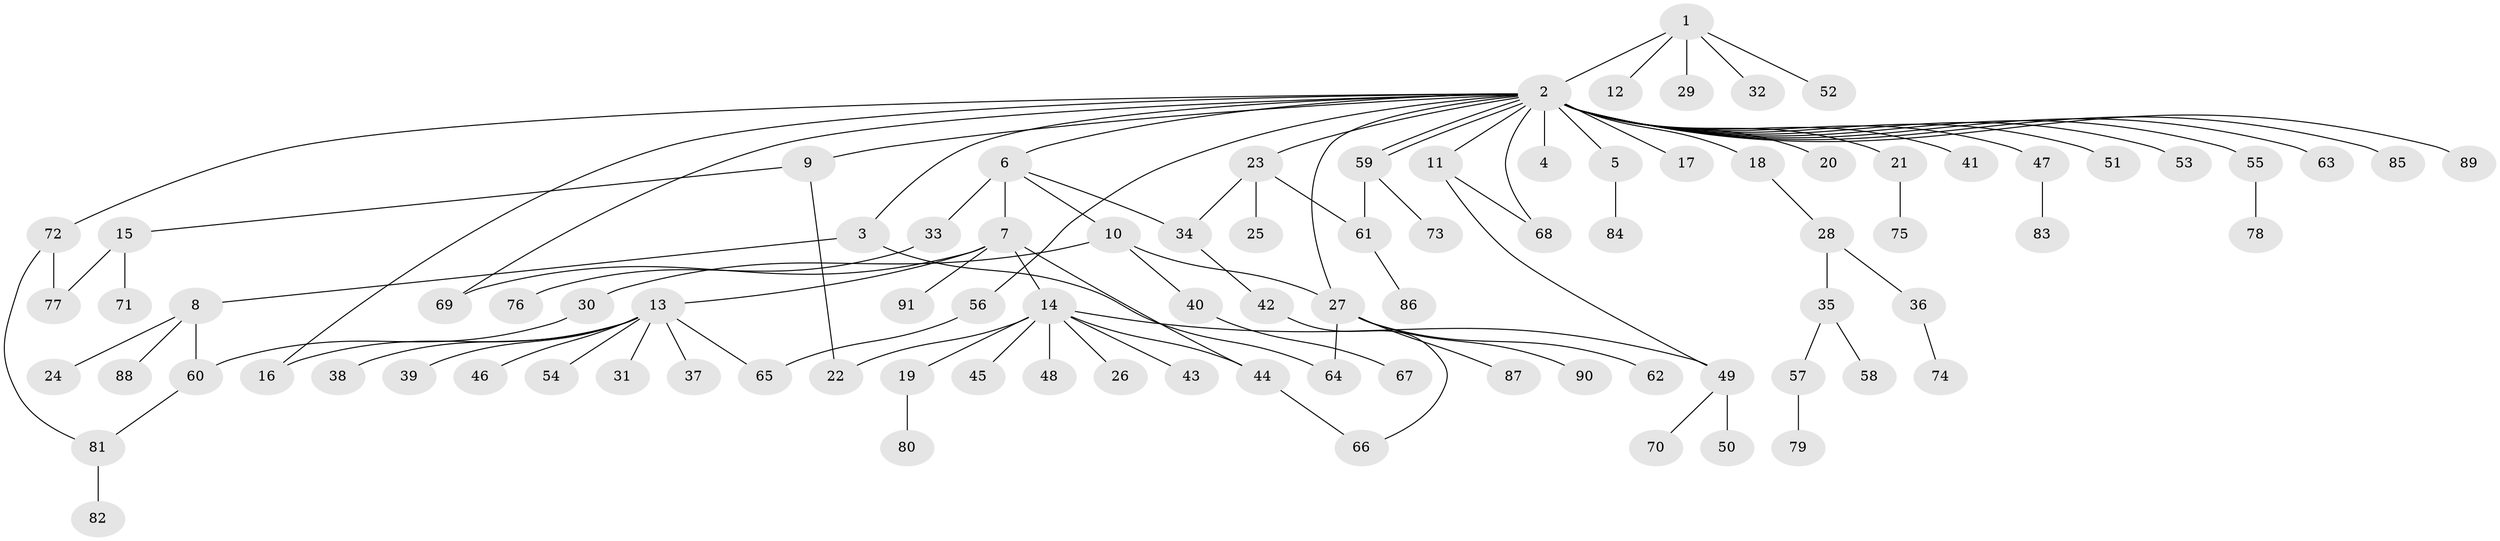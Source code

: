 // Generated by graph-tools (version 1.1) at 2025/35/03/09/25 02:35:37]
// undirected, 91 vertices, 106 edges
graph export_dot {
graph [start="1"]
  node [color=gray90,style=filled];
  1;
  2;
  3;
  4;
  5;
  6;
  7;
  8;
  9;
  10;
  11;
  12;
  13;
  14;
  15;
  16;
  17;
  18;
  19;
  20;
  21;
  22;
  23;
  24;
  25;
  26;
  27;
  28;
  29;
  30;
  31;
  32;
  33;
  34;
  35;
  36;
  37;
  38;
  39;
  40;
  41;
  42;
  43;
  44;
  45;
  46;
  47;
  48;
  49;
  50;
  51;
  52;
  53;
  54;
  55;
  56;
  57;
  58;
  59;
  60;
  61;
  62;
  63;
  64;
  65;
  66;
  67;
  68;
  69;
  70;
  71;
  72;
  73;
  74;
  75;
  76;
  77;
  78;
  79;
  80;
  81;
  82;
  83;
  84;
  85;
  86;
  87;
  88;
  89;
  90;
  91;
  1 -- 2;
  1 -- 12;
  1 -- 29;
  1 -- 32;
  1 -- 52;
  2 -- 3;
  2 -- 4;
  2 -- 5;
  2 -- 6;
  2 -- 9;
  2 -- 11;
  2 -- 16;
  2 -- 17;
  2 -- 18;
  2 -- 20;
  2 -- 21;
  2 -- 23;
  2 -- 27;
  2 -- 41;
  2 -- 47;
  2 -- 51;
  2 -- 53;
  2 -- 55;
  2 -- 56;
  2 -- 59;
  2 -- 59;
  2 -- 63;
  2 -- 68;
  2 -- 69;
  2 -- 72;
  2 -- 85;
  2 -- 89;
  3 -- 8;
  3 -- 64;
  5 -- 84;
  6 -- 7;
  6 -- 10;
  6 -- 33;
  6 -- 34;
  7 -- 13;
  7 -- 14;
  7 -- 44;
  7 -- 69;
  7 -- 91;
  8 -- 24;
  8 -- 60;
  8 -- 88;
  9 -- 15;
  9 -- 22;
  10 -- 27;
  10 -- 30;
  10 -- 40;
  11 -- 49;
  11 -- 68;
  13 -- 16;
  13 -- 31;
  13 -- 37;
  13 -- 38;
  13 -- 39;
  13 -- 46;
  13 -- 54;
  13 -- 65;
  14 -- 19;
  14 -- 22;
  14 -- 26;
  14 -- 43;
  14 -- 44;
  14 -- 45;
  14 -- 48;
  14 -- 49;
  15 -- 71;
  15 -- 77;
  18 -- 28;
  19 -- 80;
  21 -- 75;
  23 -- 25;
  23 -- 34;
  23 -- 61;
  27 -- 62;
  27 -- 64;
  27 -- 87;
  27 -- 90;
  28 -- 35;
  28 -- 36;
  30 -- 60;
  33 -- 76;
  34 -- 42;
  35 -- 57;
  35 -- 58;
  36 -- 74;
  40 -- 67;
  42 -- 66;
  44 -- 66;
  47 -- 83;
  49 -- 50;
  49 -- 70;
  55 -- 78;
  56 -- 65;
  57 -- 79;
  59 -- 61;
  59 -- 73;
  60 -- 81;
  61 -- 86;
  72 -- 77;
  72 -- 81;
  81 -- 82;
}
